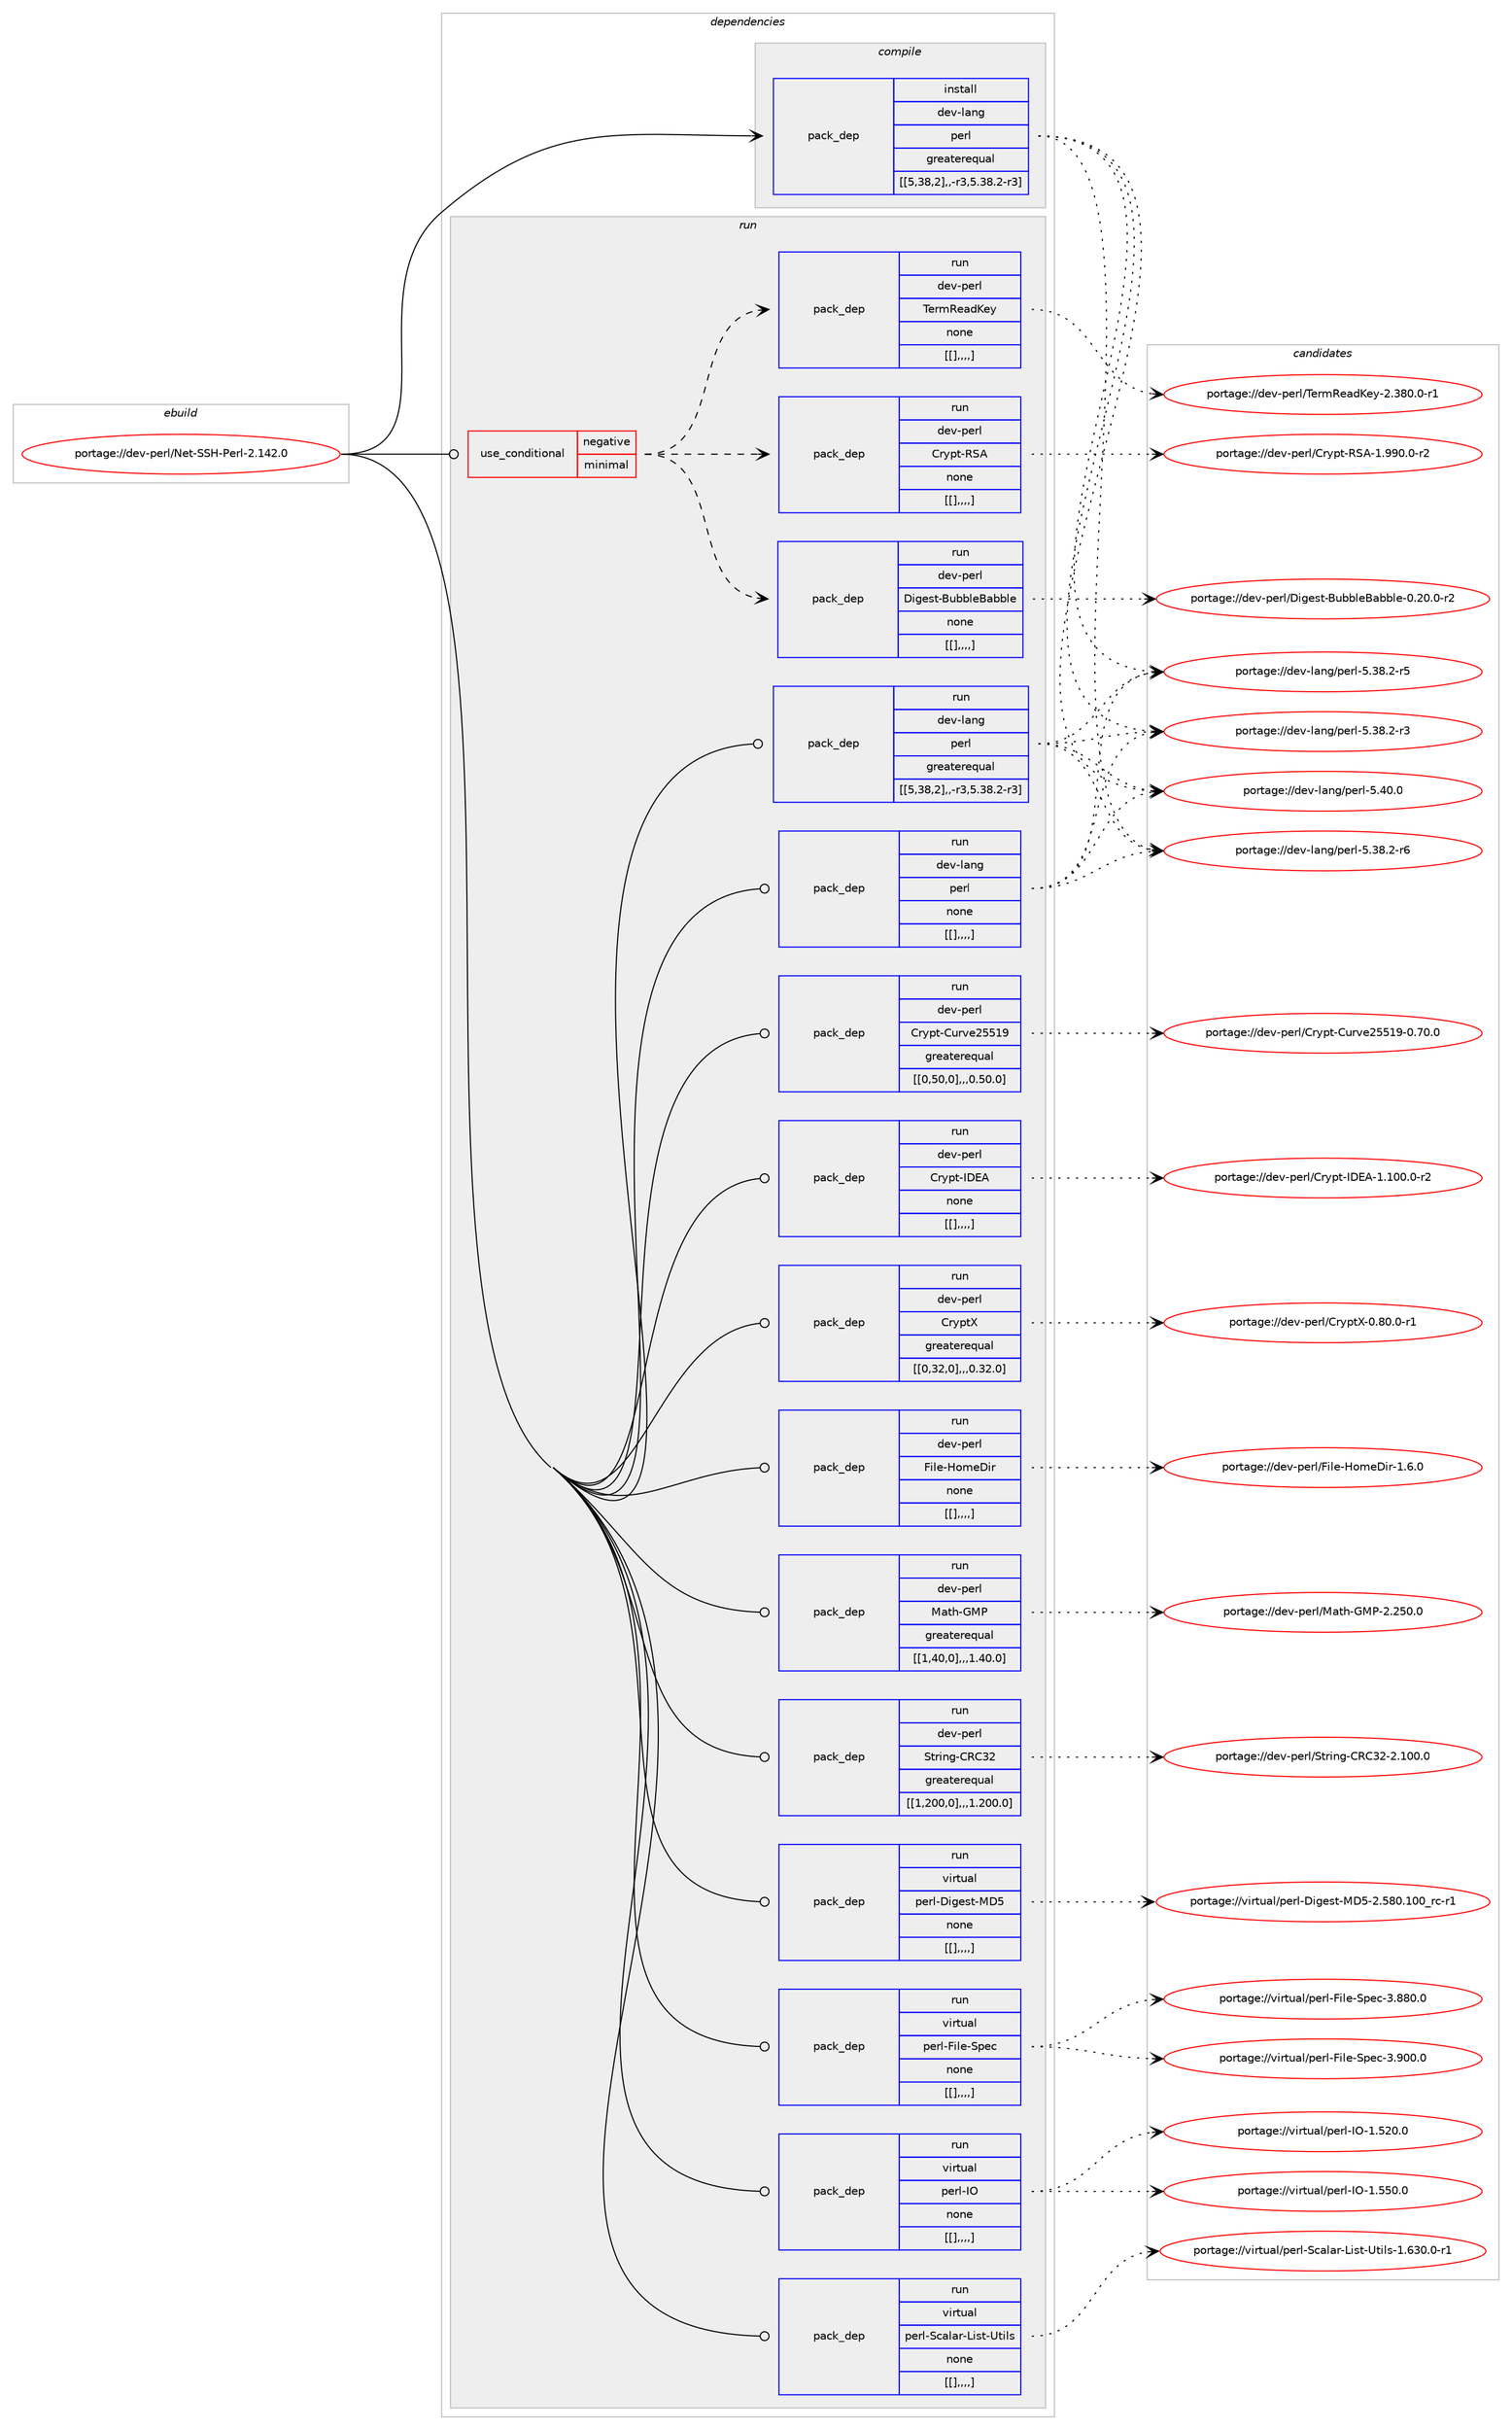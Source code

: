 digraph prolog {

# *************
# Graph options
# *************

newrank=true;
concentrate=true;
compound=true;
graph [rankdir=LR,fontname=Helvetica,fontsize=10,ranksep=1.5];#, ranksep=2.5, nodesep=0.2];
edge  [arrowhead=vee];
node  [fontname=Helvetica,fontsize=10];

# **********
# The ebuild
# **********

subgraph cluster_leftcol {
color=gray;
label=<<i>ebuild</i>>;
id [label="portage://dev-perl/Net-SSH-Perl-2.142.0", color=red, width=4, href="../dev-perl/Net-SSH-Perl-2.142.0.svg"];
}

# ****************
# The dependencies
# ****************

subgraph cluster_midcol {
color=gray;
label=<<i>dependencies</i>>;
subgraph cluster_compile {
fillcolor="#eeeeee";
style=filled;
label=<<i>compile</i>>;
subgraph pack103673 {
dependency135413 [label=<<TABLE BORDER="0" CELLBORDER="1" CELLSPACING="0" CELLPADDING="4" WIDTH="220"><TR><TD ROWSPAN="6" CELLPADDING="30">pack_dep</TD></TR><TR><TD WIDTH="110">install</TD></TR><TR><TD>dev-lang</TD></TR><TR><TD>perl</TD></TR><TR><TD>greaterequal</TD></TR><TR><TD>[[5,38,2],,-r3,5.38.2-r3]</TD></TR></TABLE>>, shape=none, color=blue];
}
id:e -> dependency135413:w [weight=20,style="solid",arrowhead="vee"];
}
subgraph cluster_compileandrun {
fillcolor="#eeeeee";
style=filled;
label=<<i>compile and run</i>>;
}
subgraph cluster_run {
fillcolor="#eeeeee";
style=filled;
label=<<i>run</i>>;
subgraph cond30556 {
dependency135414 [label=<<TABLE BORDER="0" CELLBORDER="1" CELLSPACING="0" CELLPADDING="4"><TR><TD ROWSPAN="3" CELLPADDING="10">use_conditional</TD></TR><TR><TD>negative</TD></TR><TR><TD>minimal</TD></TR></TABLE>>, shape=none, color=red];
subgraph pack103674 {
dependency135415 [label=<<TABLE BORDER="0" CELLBORDER="1" CELLSPACING="0" CELLPADDING="4" WIDTH="220"><TR><TD ROWSPAN="6" CELLPADDING="30">pack_dep</TD></TR><TR><TD WIDTH="110">run</TD></TR><TR><TD>dev-perl</TD></TR><TR><TD>Digest-BubbleBabble</TD></TR><TR><TD>none</TD></TR><TR><TD>[[],,,,]</TD></TR></TABLE>>, shape=none, color=blue];
}
dependency135414:e -> dependency135415:w [weight=20,style="dashed",arrowhead="vee"];
subgraph pack103675 {
dependency135416 [label=<<TABLE BORDER="0" CELLBORDER="1" CELLSPACING="0" CELLPADDING="4" WIDTH="220"><TR><TD ROWSPAN="6" CELLPADDING="30">pack_dep</TD></TR><TR><TD WIDTH="110">run</TD></TR><TR><TD>dev-perl</TD></TR><TR><TD>Crypt-RSA</TD></TR><TR><TD>none</TD></TR><TR><TD>[[],,,,]</TD></TR></TABLE>>, shape=none, color=blue];
}
dependency135414:e -> dependency135416:w [weight=20,style="dashed",arrowhead="vee"];
subgraph pack103676 {
dependency135417 [label=<<TABLE BORDER="0" CELLBORDER="1" CELLSPACING="0" CELLPADDING="4" WIDTH="220"><TR><TD ROWSPAN="6" CELLPADDING="30">pack_dep</TD></TR><TR><TD WIDTH="110">run</TD></TR><TR><TD>dev-perl</TD></TR><TR><TD>TermReadKey</TD></TR><TR><TD>none</TD></TR><TR><TD>[[],,,,]</TD></TR></TABLE>>, shape=none, color=blue];
}
dependency135414:e -> dependency135417:w [weight=20,style="dashed",arrowhead="vee"];
}
id:e -> dependency135414:w [weight=20,style="solid",arrowhead="odot"];
subgraph pack103677 {
dependency135418 [label=<<TABLE BORDER="0" CELLBORDER="1" CELLSPACING="0" CELLPADDING="4" WIDTH="220"><TR><TD ROWSPAN="6" CELLPADDING="30">pack_dep</TD></TR><TR><TD WIDTH="110">run</TD></TR><TR><TD>dev-lang</TD></TR><TR><TD>perl</TD></TR><TR><TD>greaterequal</TD></TR><TR><TD>[[5,38,2],,-r3,5.38.2-r3]</TD></TR></TABLE>>, shape=none, color=blue];
}
id:e -> dependency135418:w [weight=20,style="solid",arrowhead="odot"];
subgraph pack103678 {
dependency135419 [label=<<TABLE BORDER="0" CELLBORDER="1" CELLSPACING="0" CELLPADDING="4" WIDTH="220"><TR><TD ROWSPAN="6" CELLPADDING="30">pack_dep</TD></TR><TR><TD WIDTH="110">run</TD></TR><TR><TD>dev-lang</TD></TR><TR><TD>perl</TD></TR><TR><TD>none</TD></TR><TR><TD>[[],,,,]</TD></TR></TABLE>>, shape=none, color=blue];
}
id:e -> dependency135419:w [weight=20,style="solid",arrowhead="odot"];
subgraph pack103679 {
dependency135420 [label=<<TABLE BORDER="0" CELLBORDER="1" CELLSPACING="0" CELLPADDING="4" WIDTH="220"><TR><TD ROWSPAN="6" CELLPADDING="30">pack_dep</TD></TR><TR><TD WIDTH="110">run</TD></TR><TR><TD>dev-perl</TD></TR><TR><TD>Crypt-Curve25519</TD></TR><TR><TD>greaterequal</TD></TR><TR><TD>[[0,50,0],,,0.50.0]</TD></TR></TABLE>>, shape=none, color=blue];
}
id:e -> dependency135420:w [weight=20,style="solid",arrowhead="odot"];
subgraph pack103680 {
dependency135421 [label=<<TABLE BORDER="0" CELLBORDER="1" CELLSPACING="0" CELLPADDING="4" WIDTH="220"><TR><TD ROWSPAN="6" CELLPADDING="30">pack_dep</TD></TR><TR><TD WIDTH="110">run</TD></TR><TR><TD>dev-perl</TD></TR><TR><TD>Crypt-IDEA</TD></TR><TR><TD>none</TD></TR><TR><TD>[[],,,,]</TD></TR></TABLE>>, shape=none, color=blue];
}
id:e -> dependency135421:w [weight=20,style="solid",arrowhead="odot"];
subgraph pack103681 {
dependency135422 [label=<<TABLE BORDER="0" CELLBORDER="1" CELLSPACING="0" CELLPADDING="4" WIDTH="220"><TR><TD ROWSPAN="6" CELLPADDING="30">pack_dep</TD></TR><TR><TD WIDTH="110">run</TD></TR><TR><TD>dev-perl</TD></TR><TR><TD>CryptX</TD></TR><TR><TD>greaterequal</TD></TR><TR><TD>[[0,32,0],,,0.32.0]</TD></TR></TABLE>>, shape=none, color=blue];
}
id:e -> dependency135422:w [weight=20,style="solid",arrowhead="odot"];
subgraph pack103682 {
dependency135423 [label=<<TABLE BORDER="0" CELLBORDER="1" CELLSPACING="0" CELLPADDING="4" WIDTH="220"><TR><TD ROWSPAN="6" CELLPADDING="30">pack_dep</TD></TR><TR><TD WIDTH="110">run</TD></TR><TR><TD>dev-perl</TD></TR><TR><TD>File-HomeDir</TD></TR><TR><TD>none</TD></TR><TR><TD>[[],,,,]</TD></TR></TABLE>>, shape=none, color=blue];
}
id:e -> dependency135423:w [weight=20,style="solid",arrowhead="odot"];
subgraph pack103683 {
dependency135424 [label=<<TABLE BORDER="0" CELLBORDER="1" CELLSPACING="0" CELLPADDING="4" WIDTH="220"><TR><TD ROWSPAN="6" CELLPADDING="30">pack_dep</TD></TR><TR><TD WIDTH="110">run</TD></TR><TR><TD>dev-perl</TD></TR><TR><TD>Math-GMP</TD></TR><TR><TD>greaterequal</TD></TR><TR><TD>[[1,40,0],,,1.40.0]</TD></TR></TABLE>>, shape=none, color=blue];
}
id:e -> dependency135424:w [weight=20,style="solid",arrowhead="odot"];
subgraph pack103684 {
dependency135425 [label=<<TABLE BORDER="0" CELLBORDER="1" CELLSPACING="0" CELLPADDING="4" WIDTH="220"><TR><TD ROWSPAN="6" CELLPADDING="30">pack_dep</TD></TR><TR><TD WIDTH="110">run</TD></TR><TR><TD>dev-perl</TD></TR><TR><TD>String-CRC32</TD></TR><TR><TD>greaterequal</TD></TR><TR><TD>[[1,200,0],,,1.200.0]</TD></TR></TABLE>>, shape=none, color=blue];
}
id:e -> dependency135425:w [weight=20,style="solid",arrowhead="odot"];
subgraph pack103685 {
dependency135426 [label=<<TABLE BORDER="0" CELLBORDER="1" CELLSPACING="0" CELLPADDING="4" WIDTH="220"><TR><TD ROWSPAN="6" CELLPADDING="30">pack_dep</TD></TR><TR><TD WIDTH="110">run</TD></TR><TR><TD>virtual</TD></TR><TR><TD>perl-Digest-MD5</TD></TR><TR><TD>none</TD></TR><TR><TD>[[],,,,]</TD></TR></TABLE>>, shape=none, color=blue];
}
id:e -> dependency135426:w [weight=20,style="solid",arrowhead="odot"];
subgraph pack103686 {
dependency135427 [label=<<TABLE BORDER="0" CELLBORDER="1" CELLSPACING="0" CELLPADDING="4" WIDTH="220"><TR><TD ROWSPAN="6" CELLPADDING="30">pack_dep</TD></TR><TR><TD WIDTH="110">run</TD></TR><TR><TD>virtual</TD></TR><TR><TD>perl-File-Spec</TD></TR><TR><TD>none</TD></TR><TR><TD>[[],,,,]</TD></TR></TABLE>>, shape=none, color=blue];
}
id:e -> dependency135427:w [weight=20,style="solid",arrowhead="odot"];
subgraph pack103687 {
dependency135428 [label=<<TABLE BORDER="0" CELLBORDER="1" CELLSPACING="0" CELLPADDING="4" WIDTH="220"><TR><TD ROWSPAN="6" CELLPADDING="30">pack_dep</TD></TR><TR><TD WIDTH="110">run</TD></TR><TR><TD>virtual</TD></TR><TR><TD>perl-IO</TD></TR><TR><TD>none</TD></TR><TR><TD>[[],,,,]</TD></TR></TABLE>>, shape=none, color=blue];
}
id:e -> dependency135428:w [weight=20,style="solid",arrowhead="odot"];
subgraph pack103688 {
dependency135429 [label=<<TABLE BORDER="0" CELLBORDER="1" CELLSPACING="0" CELLPADDING="4" WIDTH="220"><TR><TD ROWSPAN="6" CELLPADDING="30">pack_dep</TD></TR><TR><TD WIDTH="110">run</TD></TR><TR><TD>virtual</TD></TR><TR><TD>perl-Scalar-List-Utils</TD></TR><TR><TD>none</TD></TR><TR><TD>[[],,,,]</TD></TR></TABLE>>, shape=none, color=blue];
}
id:e -> dependency135429:w [weight=20,style="solid",arrowhead="odot"];
}
}

# **************
# The candidates
# **************

subgraph cluster_choices {
rank=same;
color=gray;
label=<<i>candidates</i>>;

subgraph choice103673 {
color=black;
nodesep=1;
choice10010111845108971101034711210111410845534652484648 [label="portage://dev-lang/perl-5.40.0", color=red, width=4,href="../dev-lang/perl-5.40.0.svg"];
choice100101118451089711010347112101114108455346515646504511454 [label="portage://dev-lang/perl-5.38.2-r6", color=red, width=4,href="../dev-lang/perl-5.38.2-r6.svg"];
choice100101118451089711010347112101114108455346515646504511453 [label="portage://dev-lang/perl-5.38.2-r5", color=red, width=4,href="../dev-lang/perl-5.38.2-r5.svg"];
choice100101118451089711010347112101114108455346515646504511451 [label="portage://dev-lang/perl-5.38.2-r3", color=red, width=4,href="../dev-lang/perl-5.38.2-r3.svg"];
dependency135413:e -> choice10010111845108971101034711210111410845534652484648:w [style=dotted,weight="100"];
dependency135413:e -> choice100101118451089711010347112101114108455346515646504511454:w [style=dotted,weight="100"];
dependency135413:e -> choice100101118451089711010347112101114108455346515646504511453:w [style=dotted,weight="100"];
dependency135413:e -> choice100101118451089711010347112101114108455346515646504511451:w [style=dotted,weight="100"];
}
subgraph choice103674 {
color=black;
nodesep=1;
choice1001011184511210111410847681051031011151164566117989810810166979898108101454846504846484511450 [label="portage://dev-perl/Digest-BubbleBabble-0.20.0-r2", color=red, width=4,href="../dev-perl/Digest-BubbleBabble-0.20.0-r2.svg"];
dependency135415:e -> choice1001011184511210111410847681051031011151164566117989810810166979898108101454846504846484511450:w [style=dotted,weight="100"];
}
subgraph choice103675 {
color=black;
nodesep=1;
choice1001011184511210111410847671141211121164582836545494657574846484511450 [label="portage://dev-perl/Crypt-RSA-1.990.0-r2", color=red, width=4,href="../dev-perl/Crypt-RSA-1.990.0-r2.svg"];
dependency135416:e -> choice1001011184511210111410847671141211121164582836545494657574846484511450:w [style=dotted,weight="100"];
}
subgraph choice103676 {
color=black;
nodesep=1;
choice10010111845112101114108478410111410982101971007510112145504651564846484511449 [label="portage://dev-perl/TermReadKey-2.380.0-r1", color=red, width=4,href="../dev-perl/TermReadKey-2.380.0-r1.svg"];
dependency135417:e -> choice10010111845112101114108478410111410982101971007510112145504651564846484511449:w [style=dotted,weight="100"];
}
subgraph choice103677 {
color=black;
nodesep=1;
choice10010111845108971101034711210111410845534652484648 [label="portage://dev-lang/perl-5.40.0", color=red, width=4,href="../dev-lang/perl-5.40.0.svg"];
choice100101118451089711010347112101114108455346515646504511454 [label="portage://dev-lang/perl-5.38.2-r6", color=red, width=4,href="../dev-lang/perl-5.38.2-r6.svg"];
choice100101118451089711010347112101114108455346515646504511453 [label="portage://dev-lang/perl-5.38.2-r5", color=red, width=4,href="../dev-lang/perl-5.38.2-r5.svg"];
choice100101118451089711010347112101114108455346515646504511451 [label="portage://dev-lang/perl-5.38.2-r3", color=red, width=4,href="../dev-lang/perl-5.38.2-r3.svg"];
dependency135418:e -> choice10010111845108971101034711210111410845534652484648:w [style=dotted,weight="100"];
dependency135418:e -> choice100101118451089711010347112101114108455346515646504511454:w [style=dotted,weight="100"];
dependency135418:e -> choice100101118451089711010347112101114108455346515646504511453:w [style=dotted,weight="100"];
dependency135418:e -> choice100101118451089711010347112101114108455346515646504511451:w [style=dotted,weight="100"];
}
subgraph choice103678 {
color=black;
nodesep=1;
choice10010111845108971101034711210111410845534652484648 [label="portage://dev-lang/perl-5.40.0", color=red, width=4,href="../dev-lang/perl-5.40.0.svg"];
choice100101118451089711010347112101114108455346515646504511454 [label="portage://dev-lang/perl-5.38.2-r6", color=red, width=4,href="../dev-lang/perl-5.38.2-r6.svg"];
choice100101118451089711010347112101114108455346515646504511453 [label="portage://dev-lang/perl-5.38.2-r5", color=red, width=4,href="../dev-lang/perl-5.38.2-r5.svg"];
choice100101118451089711010347112101114108455346515646504511451 [label="portage://dev-lang/perl-5.38.2-r3", color=red, width=4,href="../dev-lang/perl-5.38.2-r3.svg"];
dependency135419:e -> choice10010111845108971101034711210111410845534652484648:w [style=dotted,weight="100"];
dependency135419:e -> choice100101118451089711010347112101114108455346515646504511454:w [style=dotted,weight="100"];
dependency135419:e -> choice100101118451089711010347112101114108455346515646504511453:w [style=dotted,weight="100"];
dependency135419:e -> choice100101118451089711010347112101114108455346515646504511451:w [style=dotted,weight="100"];
}
subgraph choice103679 {
color=black;
nodesep=1;
choice1001011184511210111410847671141211121164567117114118101505353495745484655484648 [label="portage://dev-perl/Crypt-Curve25519-0.70.0", color=red, width=4,href="../dev-perl/Crypt-Curve25519-0.70.0.svg"];
dependency135420:e -> choice1001011184511210111410847671141211121164567117114118101505353495745484655484648:w [style=dotted,weight="100"];
}
subgraph choice103680 {
color=black;
nodesep=1;
choice100101118451121011141084767114121112116457368696545494649484846484511450 [label="portage://dev-perl/Crypt-IDEA-1.100.0-r2", color=red, width=4,href="../dev-perl/Crypt-IDEA-1.100.0-r2.svg"];
dependency135421:e -> choice100101118451121011141084767114121112116457368696545494649484846484511450:w [style=dotted,weight="100"];
}
subgraph choice103681 {
color=black;
nodesep=1;
choice10010111845112101114108476711412111211688454846564846484511449 [label="portage://dev-perl/CryptX-0.80.0-r1", color=red, width=4,href="../dev-perl/CryptX-0.80.0-r1.svg"];
dependency135422:e -> choice10010111845112101114108476711412111211688454846564846484511449:w [style=dotted,weight="100"];
}
subgraph choice103682 {
color=black;
nodesep=1;
choice100101118451121011141084770105108101457211110910168105114454946544648 [label="portage://dev-perl/File-HomeDir-1.6.0", color=red, width=4,href="../dev-perl/File-HomeDir-1.6.0.svg"];
dependency135423:e -> choice100101118451121011141084770105108101457211110910168105114454946544648:w [style=dotted,weight="100"];
}
subgraph choice103683 {
color=black;
nodesep=1;
choice10010111845112101114108477797116104457177804550465053484648 [label="portage://dev-perl/Math-GMP-2.250.0", color=red, width=4,href="../dev-perl/Math-GMP-2.250.0.svg"];
dependency135424:e -> choice10010111845112101114108477797116104457177804550465053484648:w [style=dotted,weight="100"];
}
subgraph choice103684 {
color=black;
nodesep=1;
choice1001011184511210111410847831161141051101034567826751504550464948484648 [label="portage://dev-perl/String-CRC32-2.100.0", color=red, width=4,href="../dev-perl/String-CRC32-2.100.0.svg"];
dependency135425:e -> choice1001011184511210111410847831161141051101034567826751504550464948484648:w [style=dotted,weight="100"];
}
subgraph choice103685 {
color=black;
nodesep=1;
choice11810511411611797108471121011141084568105103101115116457768534550465356484649484895114994511449 [label="portage://virtual/perl-Digest-MD5-2.580.100_rc-r1", color=red, width=4,href="../virtual/perl-Digest-MD5-2.580.100_rc-r1.svg"];
dependency135426:e -> choice11810511411611797108471121011141084568105103101115116457768534550465356484649484895114994511449:w [style=dotted,weight="100"];
}
subgraph choice103686 {
color=black;
nodesep=1;
choice118105114116117971084711210111410845701051081014583112101994551465748484648 [label="portage://virtual/perl-File-Spec-3.900.0", color=red, width=4,href="../virtual/perl-File-Spec-3.900.0.svg"];
choice118105114116117971084711210111410845701051081014583112101994551465656484648 [label="portage://virtual/perl-File-Spec-3.880.0", color=red, width=4,href="../virtual/perl-File-Spec-3.880.0.svg"];
dependency135427:e -> choice118105114116117971084711210111410845701051081014583112101994551465748484648:w [style=dotted,weight="100"];
dependency135427:e -> choice118105114116117971084711210111410845701051081014583112101994551465656484648:w [style=dotted,weight="100"];
}
subgraph choice103687 {
color=black;
nodesep=1;
choice11810511411611797108471121011141084573794549465353484648 [label="portage://virtual/perl-IO-1.550.0", color=red, width=4,href="../virtual/perl-IO-1.550.0.svg"];
choice11810511411611797108471121011141084573794549465350484648 [label="portage://virtual/perl-IO-1.520.0", color=red, width=4,href="../virtual/perl-IO-1.520.0.svg"];
dependency135428:e -> choice11810511411611797108471121011141084573794549465353484648:w [style=dotted,weight="100"];
dependency135428:e -> choice11810511411611797108471121011141084573794549465350484648:w [style=dotted,weight="100"];
}
subgraph choice103688 {
color=black;
nodesep=1;
choice118105114116117971084711210111410845839997108971144576105115116458511610510811545494654514846484511449 [label="portage://virtual/perl-Scalar-List-Utils-1.630.0-r1", color=red, width=4,href="../virtual/perl-Scalar-List-Utils-1.630.0-r1.svg"];
dependency135429:e -> choice118105114116117971084711210111410845839997108971144576105115116458511610510811545494654514846484511449:w [style=dotted,weight="100"];
}
}

}
